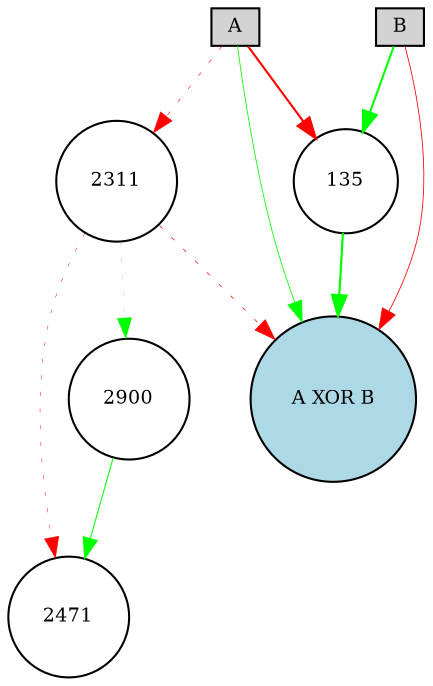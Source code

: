 digraph {
	node [fontsize=9 height=0.2 shape=circle width=0.2]
	A [fillcolor=lightgray shape=box style=filled]
	B [fillcolor=lightgray shape=box style=filled]
	"A XOR B" [fillcolor=lightblue style=filled]
	2471 [fillcolor=white style=filled]
	2311 [fillcolor=white style=filled]
	135 [fillcolor=white style=filled]
	2900 [fillcolor=white style=filled]
	B -> 135 [color=green penwidth=0.984676217278395 style=solid]
	135 -> "A XOR B" [color=green penwidth=1.0535847125810227 style=solid]
	A -> 135 [color=red penwidth=1.0001504081622716 style=solid]
	A -> "A XOR B" [color=green penwidth=0.39102651215057627 style=solid]
	A -> 2311 [color=red penwidth=0.28002824115018543 style=dotted]
	2311 -> "A XOR B" [color=red penwidth=0.3460683386274708 style=dotted]
	B -> "A XOR B" [color=red penwidth=0.39562622531611114 style=solid]
	2311 -> 2471 [color=red penwidth=0.22266712487839627 style=dotted]
	2311 -> 2900 [color=green penwidth=0.13731779609292877 style=dotted]
	2900 -> 2471 [color=green penwidth=0.49204817269837764 style=solid]
}
